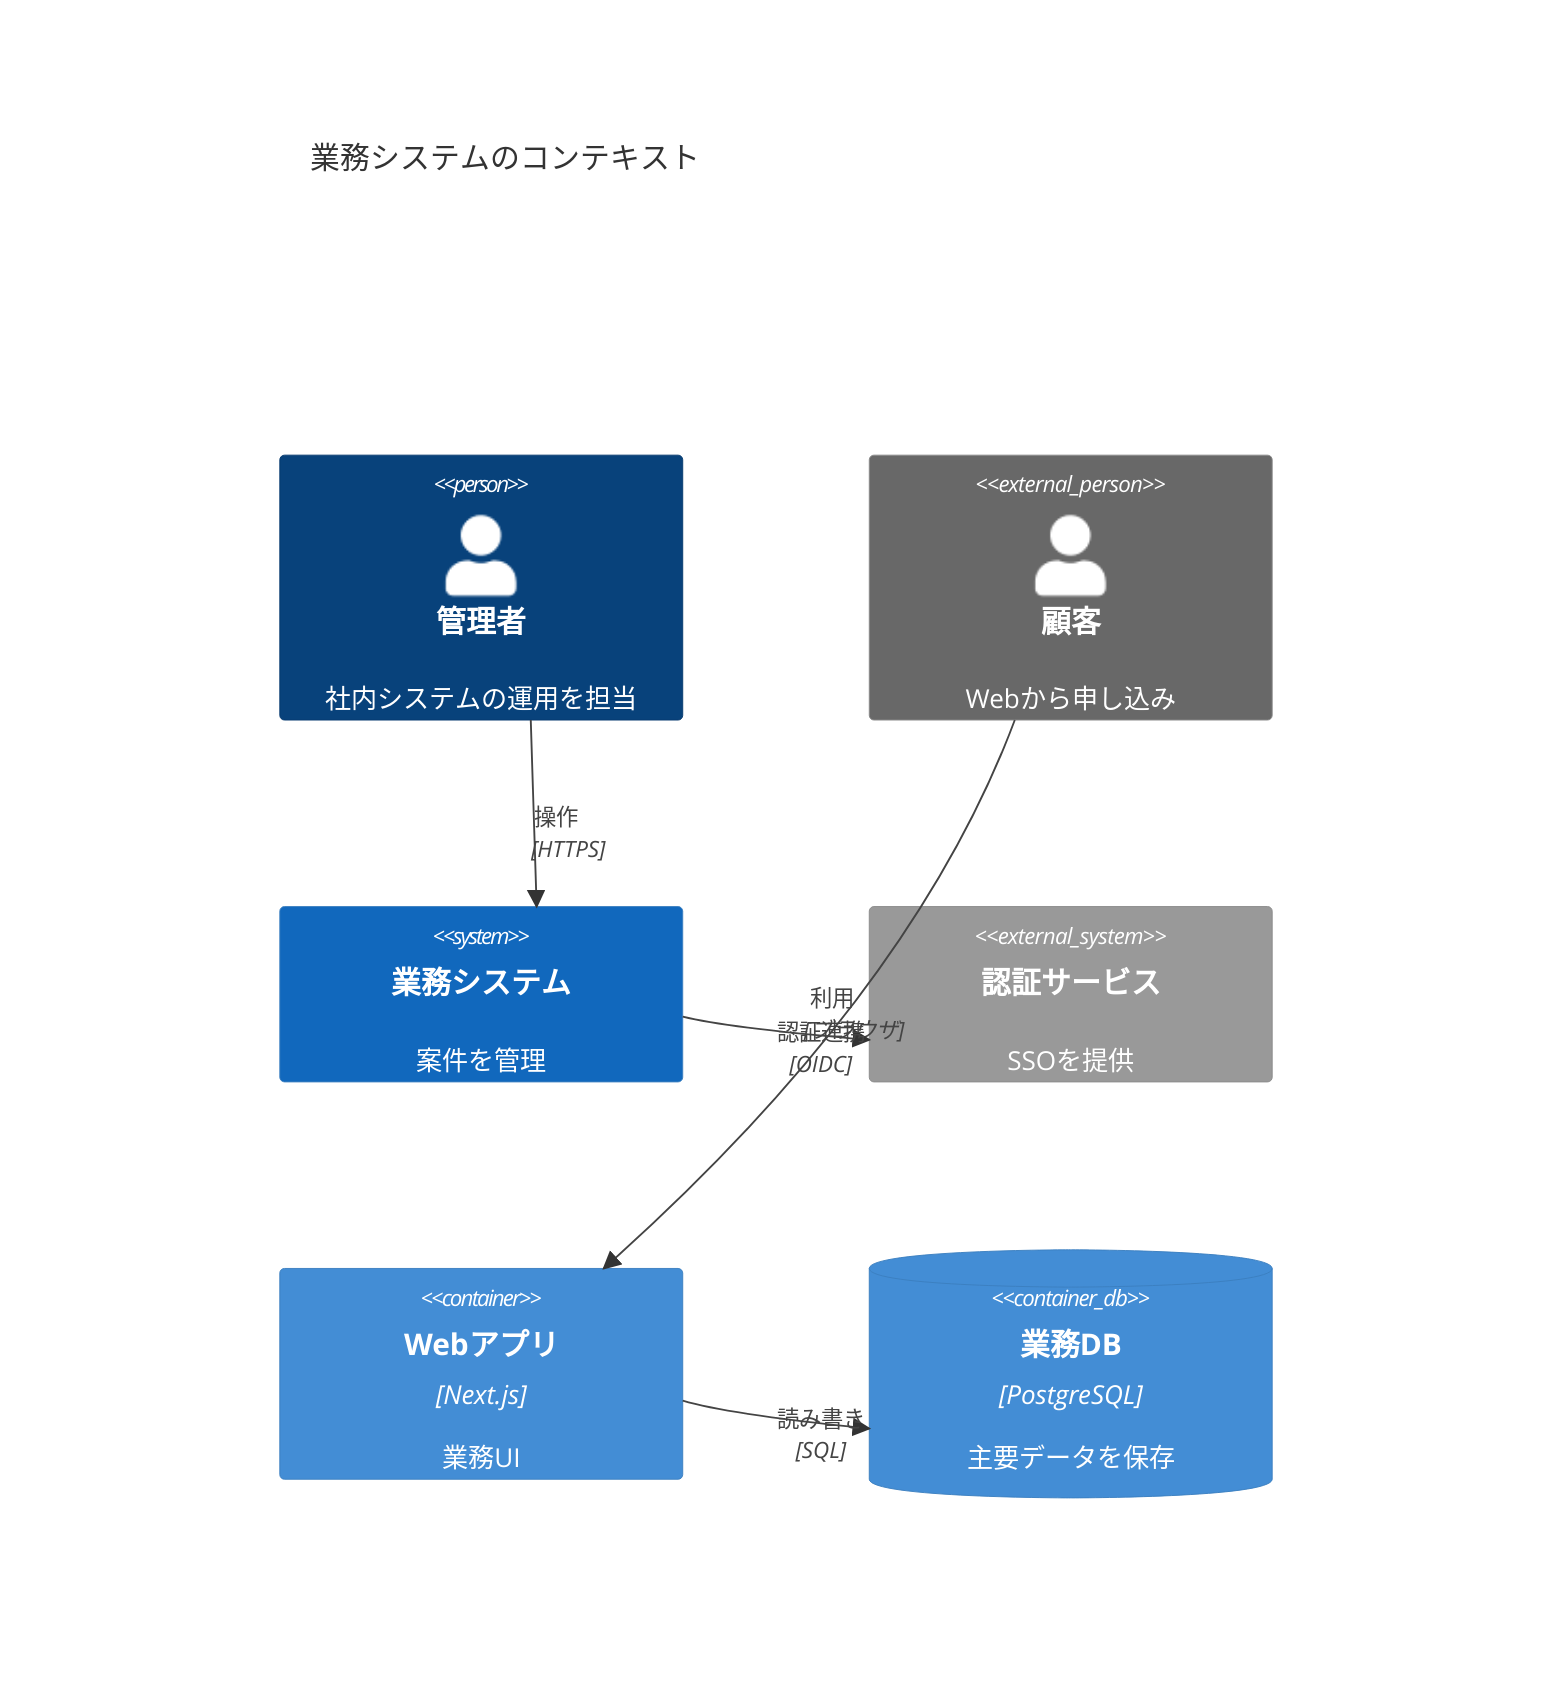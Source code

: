 C4Context
  title 業務システムのコンテキスト
  Person(admin, "管理者", "社内システムの運用を担当")
  Person_Ext(customer, "顧客", "Webから申し込み")
  System(system, "業務システム", "案件を管理")
  System_Ext(auth, "認証サービス", "SSOを提供")
  Container(app, "Webアプリ", "Next.js", "業務UI")
  ContainerDb(db, "業務DB", "PostgreSQL", "主要データを保存")
  Rel(admin, system, "操作", "HTTPS")
  Rel(customer, app, "利用", "ブラウザ")
  Rel(system, auth, "認証連携", "OIDC")
  Rel(app, db, "読み書き", "SQL")